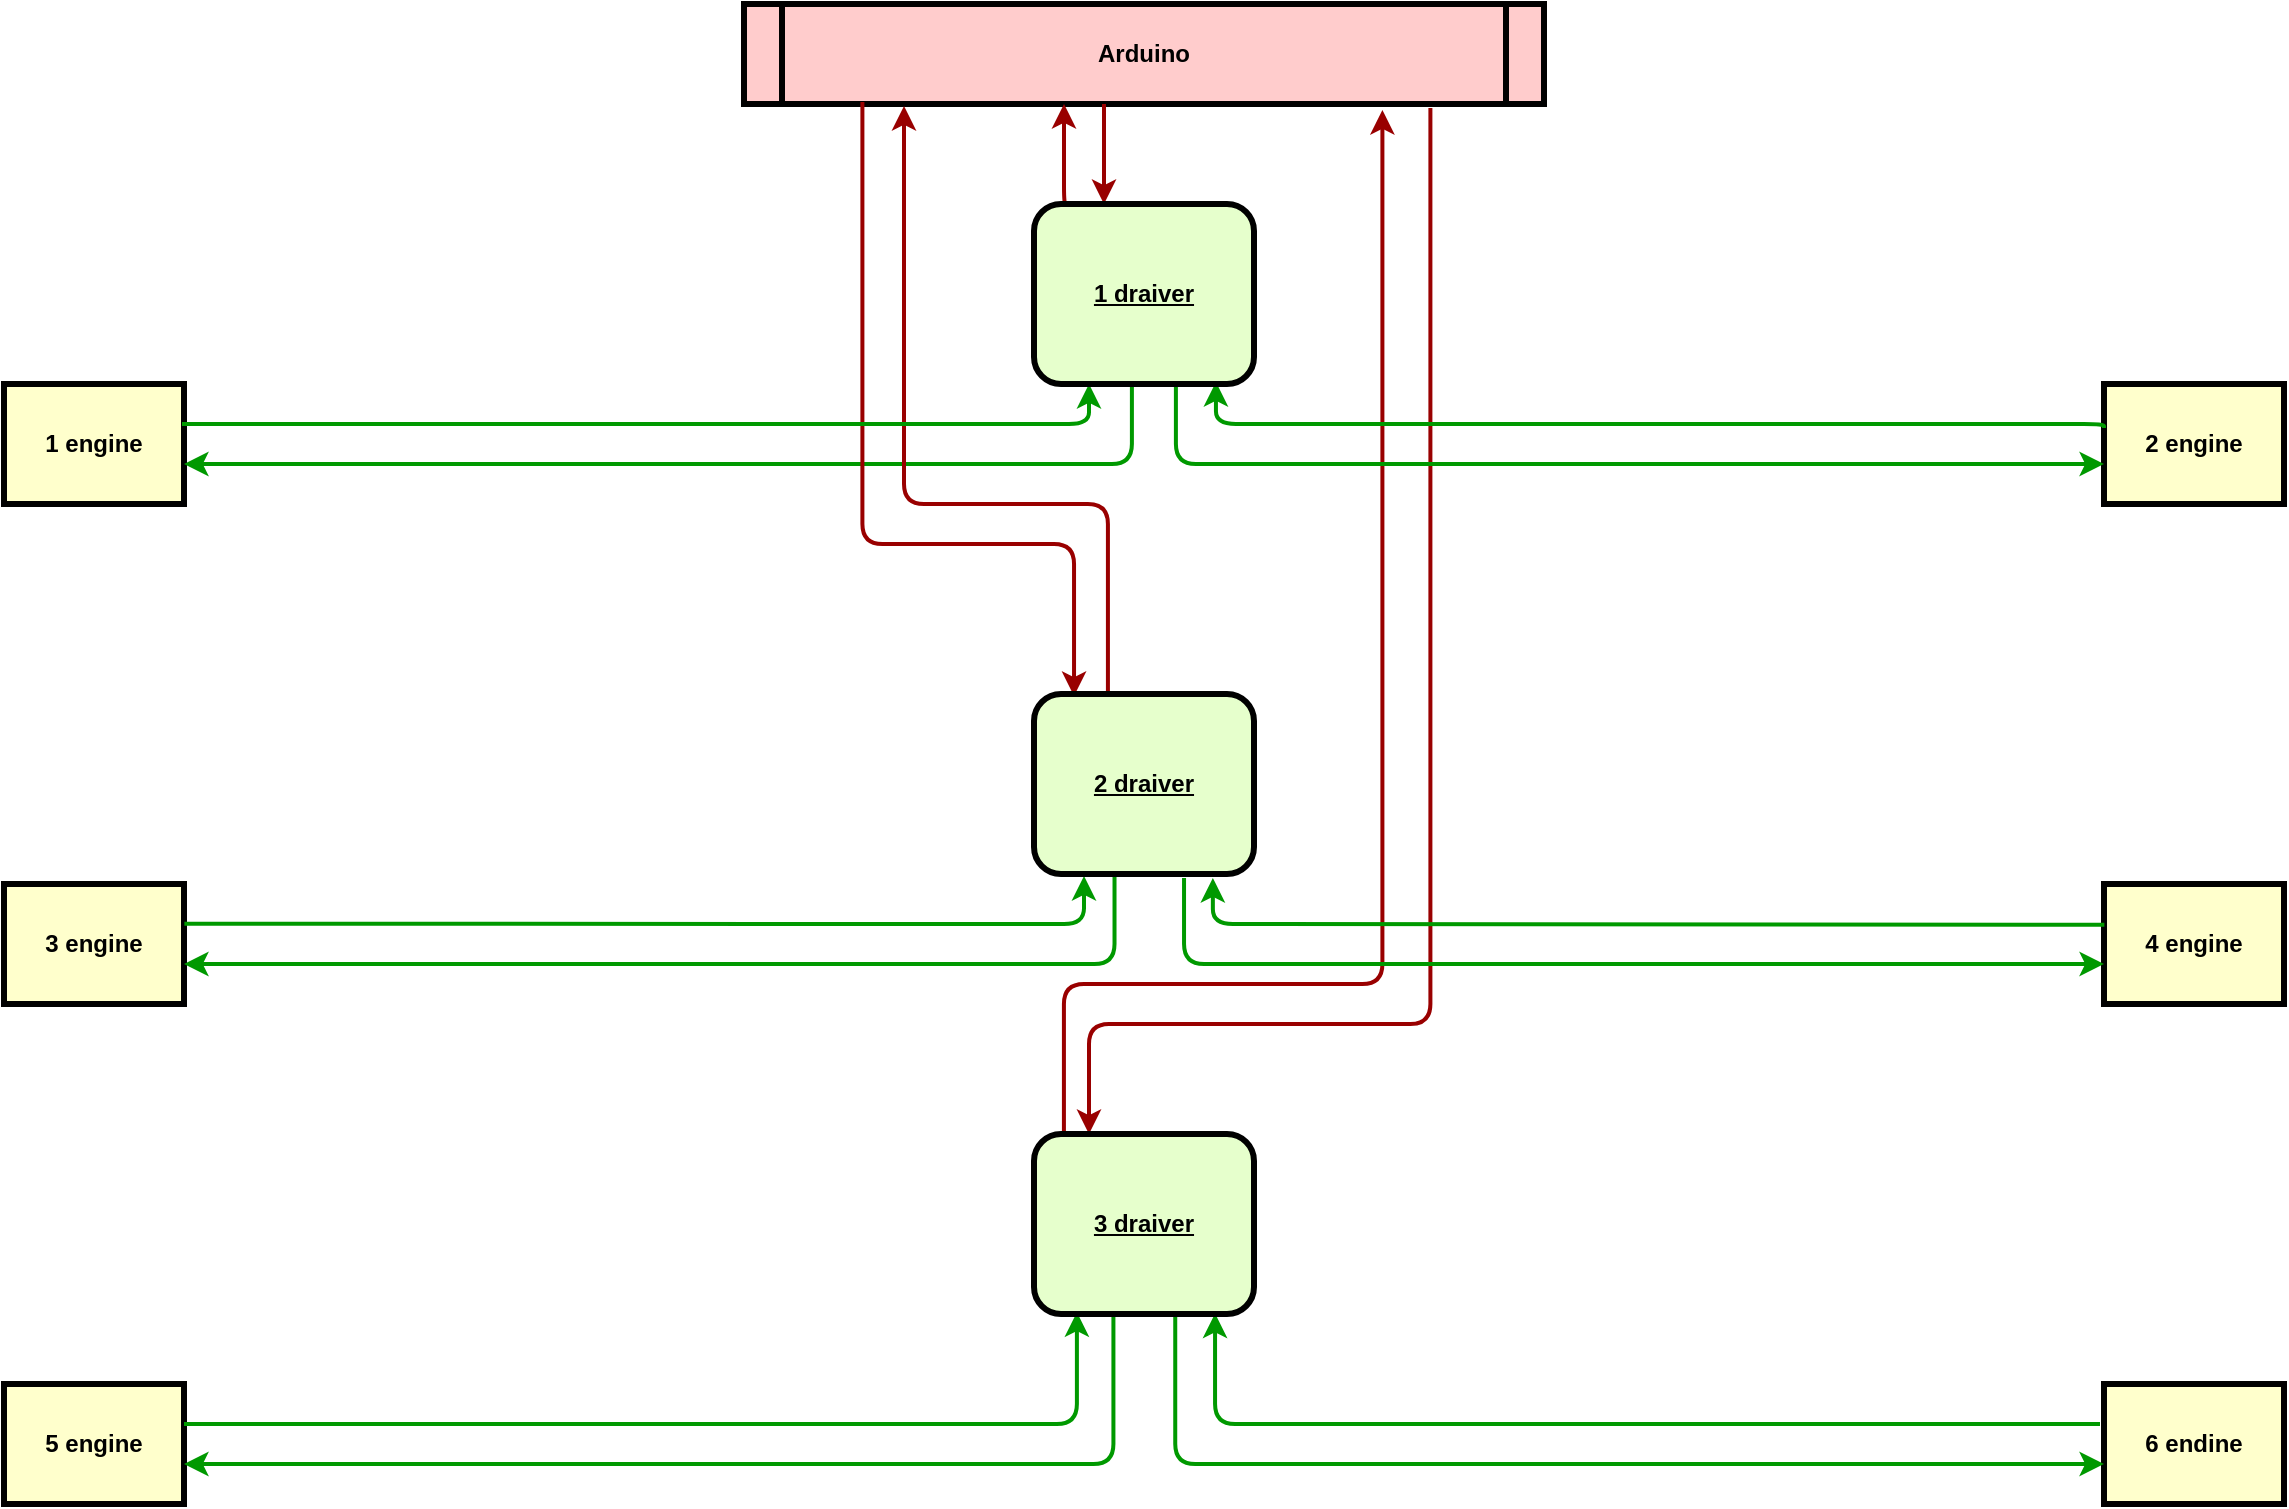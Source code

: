 <mxfile version="14.5.10" type="github">
  <diagram name="Page-1" id="c7558073-3199-34d8-9f00-42111426c3f3">
    <mxGraphModel dx="2011" dy="635" grid="1" gridSize="10" guides="1" tooltips="1" connect="1" arrows="1" fold="1" page="1" pageScale="1" pageWidth="826" pageHeight="1169" background="#ffffff" math="0" shadow="0">
      <root>
        <mxCell id="0" />
        <mxCell id="1" parent="0" />
        <mxCell id="5" value="Arduino" style="shape=process;whiteSpace=wrap;align=center;verticalAlign=middle;size=0.048;fontStyle=1;strokeWidth=3;fillColor=#FFCCCC" parent="1" vertex="1">
          <mxGeometry x="-210.0" y="20" width="400" height="50" as="geometry" />
        </mxCell>
        <mxCell id="13" value="4 engine" style="whiteSpace=wrap;align=center;verticalAlign=middle;fontStyle=1;strokeWidth=3;fillColor=#FFFFCC" parent="1" vertex="1">
          <mxGeometry x="470" y="460" width="90" height="60" as="geometry" />
        </mxCell>
        <mxCell id="14" value="1 engine" style="whiteSpace=wrap;align=center;verticalAlign=middle;fontStyle=1;strokeWidth=3;fillColor=#FFFFCC" parent="1" vertex="1">
          <mxGeometry x="-580" y="210" width="90" height="60" as="geometry" />
        </mxCell>
        <mxCell id="15" value="6 endine" style="whiteSpace=wrap;align=center;verticalAlign=middle;fontStyle=1;strokeWidth=3;fillColor=#FFFFCC" parent="1" vertex="1">
          <mxGeometry x="470.0" y="710" width="90" height="60" as="geometry" />
        </mxCell>
        <mxCell id="76" value="" style="edgeStyle=elbowEdgeStyle;elbow=vertical;strokeColor=#990000;strokeWidth=2;exitX=0.136;exitY=0.022;exitDx=0;exitDy=0;exitPerimeter=0;entryX=0.798;entryY=1.06;entryDx=0;entryDy=0;entryPerimeter=0;" parent="1" source="57dyxb9ZxFRXxYD2dok0-119" target="5" edge="1">
          <mxGeometry width="100" height="100" relative="1" as="geometry">
            <mxPoint x="0.01" y="586.98" as="sourcePoint" />
            <mxPoint x="520" y="480" as="targetPoint" />
            <Array as="points">
              <mxPoint x="60" y="510" />
              <mxPoint x="140" y="530" />
            </Array>
          </mxGeometry>
        </mxCell>
        <mxCell id="77" value="" style="edgeStyle=elbowEdgeStyle;elbow=vertical;strokeColor=#990000;strokeWidth=2;entryX=0.25;entryY=0;entryDx=0;entryDy=0;exitX=0.858;exitY=1.04;exitDx=0;exitDy=0;exitPerimeter=0;" parent="1" source="5" target="57dyxb9ZxFRXxYD2dok0-119" edge="1">
          <mxGeometry width="100" height="100" relative="1" as="geometry">
            <mxPoint x="400" y="590" as="sourcePoint" />
            <mxPoint x="17.5" y="585" as="targetPoint" />
            <Array as="points">
              <mxPoint x="50" y="530" />
              <mxPoint x="60" y="520" />
              <mxPoint x="160" y="540" />
              <mxPoint x="120" y="510" />
              <mxPoint x="110" y="510" />
            </Array>
          </mxGeometry>
        </mxCell>
        <mxCell id="78" value="" style="edgeStyle=elbowEdgeStyle;elbow=vertical;strokeWidth=2;strokeColor=#009900;entryX=0.823;entryY=0.997;entryDx=0;entryDy=0;entryPerimeter=0;" parent="1" target="57dyxb9ZxFRXxYD2dok0-119" edge="1">
          <mxGeometry width="100" height="100" relative="1" as="geometry">
            <mxPoint x="468" y="730" as="sourcePoint" />
            <mxPoint x="45" y="620" as="targetPoint" />
            <Array as="points">
              <mxPoint x="110" y="730" />
            </Array>
          </mxGeometry>
        </mxCell>
        <mxCell id="87" value="" style="edgeStyle=elbowEdgeStyle;elbow=vertical;strokeWidth=2;strokeColor=#009900;exitX=0.445;exitY=1;exitDx=0;exitDy=0;exitPerimeter=0;" parent="1" source="57dyxb9ZxFRXxYD2dok0-117" edge="1">
          <mxGeometry width="100" height="100" relative="1" as="geometry">
            <mxPoint x="-16" y="226" as="sourcePoint" />
            <mxPoint x="-490" y="250" as="targetPoint" />
            <Array as="points">
              <mxPoint x="-300" y="250" />
              <mxPoint x="-490" y="240" />
              <mxPoint x="-350" y="250" />
              <mxPoint x="-250" y="260" />
              <mxPoint x="-230" y="254" />
              <mxPoint x="-370" y="264" />
              <mxPoint x="-290" y="194" />
              <mxPoint x="-400" y="364" />
              <mxPoint x="-500" y="194" />
              <mxPoint x="-340" y="364" />
              <mxPoint x="-360" y="364" />
              <mxPoint x="-360" y="379" />
              <mxPoint x="-440" y="274" />
            </Array>
          </mxGeometry>
        </mxCell>
        <mxCell id="88" value="" style="edgeStyle=elbowEdgeStyle;elbow=vertical;strokeColor=#990000;strokeWidth=2;exitX=0.148;exitY=0.98;exitDx=0;exitDy=0;exitPerimeter=0;entryX=0.182;entryY=0.011;entryDx=0;entryDy=0;entryPerimeter=0;" parent="1" source="5" target="57dyxb9ZxFRXxYD2dok0-118" edge="1">
          <mxGeometry width="100" height="100" relative="1" as="geometry">
            <mxPoint x="50" y="500" as="sourcePoint" />
            <mxPoint x="-37.5" y="365" as="targetPoint" />
            <Array as="points">
              <mxPoint x="-100" y="290" />
              <mxPoint x="-110" y="300" />
            </Array>
          </mxGeometry>
        </mxCell>
        <mxCell id="89" value="" style="edgeStyle=elbowEdgeStyle;elbow=vertical;strokeColor=#990000;strokeWidth=2;entryX=0.2;entryY=1.02;entryDx=0;entryDy=0;entryPerimeter=0;exitX=0.336;exitY=-0.011;exitDx=0;exitDy=0;exitPerimeter=0;" parent="1" source="57dyxb9ZxFRXxYD2dok0-118" target="5" edge="1">
          <mxGeometry width="100" height="100" relative="1" as="geometry">
            <mxPoint x="-10" y="365" as="sourcePoint" />
            <mxPoint x="160.0" y="410" as="targetPoint" />
            <Array as="points">
              <mxPoint x="60" y="270" />
            </Array>
          </mxGeometry>
        </mxCell>
        <mxCell id="92" value="" style="edgeStyle=elbowEdgeStyle;elbow=horizontal;strokeColor=#990000;strokeWidth=2" parent="1" source="5" edge="1">
          <mxGeometry width="100" height="100" relative="1" as="geometry">
            <mxPoint x="30.0" y="500" as="sourcePoint" />
            <mxPoint x="-30" y="120" as="targetPoint" />
            <Array as="points">
              <mxPoint x="-30" y="90" />
              <mxPoint x="-10" y="90" />
              <mxPoint x="20" y="100" />
              <mxPoint x="120" y="100" />
              <mxPoint x="-100" y="210" />
              <mxPoint x="-280" y="110" />
              <mxPoint x="260" y="130" />
              <mxPoint x="250" y="470" />
            </Array>
          </mxGeometry>
        </mxCell>
        <mxCell id="93" value="" style="edgeStyle=elbowEdgeStyle;elbow=horizontal;strokeColor=#990000;strokeWidth=2;exitX=0.155;exitY=0.011;exitDx=0;exitDy=0;exitPerimeter=0;" parent="1" source="57dyxb9ZxFRXxYD2dok0-117" target="5" edge="1">
          <mxGeometry width="100" height="100" relative="1" as="geometry">
            <mxPoint x="-20" y="120" as="sourcePoint" />
            <mxPoint x="140" y="410" as="targetPoint" />
            <Array as="points">
              <mxPoint x="-50" y="100" />
              <mxPoint x="-20" y="100" />
              <mxPoint x="-30" y="100" />
              <mxPoint x="45" y="120" />
              <mxPoint x="-130" y="200" />
              <mxPoint x="-140" y="110" />
              <mxPoint x="280" y="130" />
              <mxPoint x="230" y="470" />
            </Array>
          </mxGeometry>
        </mxCell>
        <mxCell id="57dyxb9ZxFRXxYD2dok0-96" style="edgeStyle=orthogonalEdgeStyle;rounded=0;orthogonalLoop=1;jettySize=auto;html=1;exitX=0.5;exitY=1;exitDx=0;exitDy=0;" edge="1" parent="1">
          <mxGeometry relative="1" as="geometry">
            <mxPoint x="-10" y="675" as="sourcePoint" />
            <mxPoint x="-10" y="675" as="targetPoint" />
          </mxGeometry>
        </mxCell>
        <mxCell id="57dyxb9ZxFRXxYD2dok0-100" value="2 engine" style="whiteSpace=wrap;align=center;verticalAlign=middle;fontStyle=1;strokeWidth=3;fillColor=#FFFFCC" vertex="1" parent="1">
          <mxGeometry x="470" y="210" width="90" height="60" as="geometry" />
        </mxCell>
        <mxCell id="57dyxb9ZxFRXxYD2dok0-101" value="" style="edgeStyle=elbowEdgeStyle;elbow=vertical;strokeWidth=2;strokeColor=#009900;entryX=0.25;entryY=1;entryDx=0;entryDy=0;" edge="1" parent="1" target="57dyxb9ZxFRXxYD2dok0-117">
          <mxGeometry width="100" height="100" relative="1" as="geometry">
            <mxPoint x="-491" y="230" as="sourcePoint" />
            <mxPoint x="-22" y="211" as="targetPoint" />
            <Array as="points">
              <mxPoint x="-420" y="230" />
              <mxPoint x="-260" y="240" />
              <mxPoint x="-250" y="260" />
              <mxPoint x="-240" y="270" />
              <mxPoint x="-350" y="337" />
              <mxPoint x="-400" y="170" />
              <mxPoint x="-320" y="200" />
              <mxPoint x="-270" y="270" />
              <mxPoint x="-300" y="110" />
              <mxPoint x="-310" y="110" />
              <mxPoint x="-360" y="110" />
              <mxPoint x="-470" y="180" />
              <mxPoint x="-340" y="343" />
              <mxPoint x="-340" y="300" />
            </Array>
          </mxGeometry>
        </mxCell>
        <mxCell id="57dyxb9ZxFRXxYD2dok0-102" value="3 engine" style="whiteSpace=wrap;align=center;verticalAlign=middle;fontStyle=1;strokeWidth=3;fillColor=#FFFFCC" vertex="1" parent="1">
          <mxGeometry x="-580" y="460" width="90" height="60" as="geometry" />
        </mxCell>
        <mxCell id="57dyxb9ZxFRXxYD2dok0-103" value="5 engine" style="whiteSpace=wrap;align=center;verticalAlign=middle;fontStyle=1;strokeWidth=3;fillColor=#FFFFCC" vertex="1" parent="1">
          <mxGeometry x="-580" y="710" width="90" height="60" as="geometry" />
        </mxCell>
        <mxCell id="57dyxb9ZxFRXxYD2dok0-108" value="" style="edgeStyle=elbowEdgeStyle;elbow=vertical;strokeWidth=2;strokeColor=#009900;exitX=0.645;exitY=0.989;exitDx=0;exitDy=0;exitPerimeter=0;" edge="1" parent="1" source="57dyxb9ZxFRXxYD2dok0-117">
          <mxGeometry width="100" height="100" relative="1" as="geometry">
            <mxPoint x="45" y="180" as="sourcePoint" />
            <mxPoint x="470" y="250" as="targetPoint" />
            <Array as="points">
              <mxPoint x="260" y="250" />
              <mxPoint x="280" y="260" />
              <mxPoint x="260" y="240" />
              <mxPoint x="240" y="255" />
              <mxPoint x="90" y="180" />
              <mxPoint x="255" y="150" />
              <mxPoint x="185" y="337" />
              <mxPoint x="135" y="170" />
              <mxPoint x="215" y="200" />
              <mxPoint x="265" y="270" />
              <mxPoint x="235" y="110" />
              <mxPoint x="225" y="110" />
              <mxPoint x="175" y="110" />
              <mxPoint x="65" y="180" />
              <mxPoint x="195" y="343" />
              <mxPoint x="195" y="300" />
            </Array>
          </mxGeometry>
        </mxCell>
        <mxCell id="57dyxb9ZxFRXxYD2dok0-109" value="" style="edgeStyle=elbowEdgeStyle;elbow=vertical;strokeWidth=2;strokeColor=#009900;exitX=0;exitY=0.367;exitDx=0;exitDy=0;entryX=0.827;entryY=0.989;entryDx=0;entryDy=0;entryPerimeter=0;exitPerimeter=0;" edge="1" parent="1" source="57dyxb9ZxFRXxYD2dok0-100" target="57dyxb9ZxFRXxYD2dok0-117">
          <mxGeometry width="100" height="100" relative="1" as="geometry">
            <mxPoint x="470" y="150" as="sourcePoint" />
            <mxPoint x="45" y="150" as="targetPoint" />
            <Array as="points">
              <mxPoint x="380" y="230" />
              <mxPoint x="240" y="240" />
              <mxPoint x="135" y="320" />
              <mxPoint x="35" y="150" />
              <mxPoint x="195" y="320" />
              <mxPoint x="175" y="320" />
              <mxPoint x="175" y="335" />
              <mxPoint x="95" y="230" />
            </Array>
          </mxGeometry>
        </mxCell>
        <mxCell id="57dyxb9ZxFRXxYD2dok0-110" value="" style="edgeStyle=elbowEdgeStyle;elbow=vertical;strokeWidth=2;strokeColor=#009900;exitX=0.002;exitY=0.34;exitDx=0;exitDy=0;exitPerimeter=0;entryX=0.813;entryY=1.022;entryDx=0;entryDy=0;entryPerimeter=0;" edge="1" parent="1" source="13" target="57dyxb9ZxFRXxYD2dok0-118">
          <mxGeometry width="100" height="100" relative="1" as="geometry">
            <mxPoint x="470" y="400" as="sourcePoint" />
            <mxPoint x="26" y="450" as="targetPoint" />
            <Array as="points">
              <mxPoint x="300" y="480" />
              <mxPoint x="270" y="484" />
              <mxPoint x="245" y="400" />
              <mxPoint x="135" y="570" />
              <mxPoint x="35" y="400" />
              <mxPoint x="195" y="570" />
              <mxPoint x="175" y="570" />
              <mxPoint x="175" y="585" />
              <mxPoint x="95" y="480" />
            </Array>
          </mxGeometry>
        </mxCell>
        <mxCell id="57dyxb9ZxFRXxYD2dok0-111" value="" style="edgeStyle=elbowEdgeStyle;elbow=vertical;strokeWidth=2;strokeColor=#009900;exitX=0.366;exitY=1.01;exitDx=0;exitDy=0;exitPerimeter=0;" edge="1" parent="1" source="57dyxb9ZxFRXxYD2dok0-118" target="57dyxb9ZxFRXxYD2dok0-102">
          <mxGeometry width="100" height="100" relative="1" as="geometry">
            <mxPoint x="-10" y="450" as="sourcePoint" />
            <mxPoint x="-480" y="570" as="targetPoint" />
            <Array as="points">
              <mxPoint x="-250" y="500" />
              <mxPoint x="-280" y="500" />
              <mxPoint x="-290" y="420" />
              <mxPoint x="-400" y="590" />
              <mxPoint x="-500" y="420" />
              <mxPoint x="-340" y="590" />
              <mxPoint x="-360" y="590" />
              <mxPoint x="-360" y="605" />
              <mxPoint x="-440" y="500" />
            </Array>
          </mxGeometry>
        </mxCell>
        <mxCell id="57dyxb9ZxFRXxYD2dok0-112" value="" style="edgeStyle=elbowEdgeStyle;elbow=vertical;strokeWidth=2;strokeColor=#009900;exitX=0.361;exitY=0.997;exitDx=0;exitDy=0;exitPerimeter=0;" edge="1" parent="1" source="57dyxb9ZxFRXxYD2dok0-119">
          <mxGeometry width="100" height="100" relative="1" as="geometry">
            <mxPoint x="-65" y="750" as="sourcePoint" />
            <mxPoint x="-490" y="750" as="targetPoint" />
            <Array as="points">
              <mxPoint x="-290" y="750" />
              <mxPoint x="-400" y="920" />
              <mxPoint x="-500" y="750" />
              <mxPoint x="-340" y="920" />
              <mxPoint x="-360" y="920" />
              <mxPoint x="-360" y="935" />
              <mxPoint x="-440" y="830" />
            </Array>
          </mxGeometry>
        </mxCell>
        <mxCell id="57dyxb9ZxFRXxYD2dok0-113" value="" style="edgeStyle=elbowEdgeStyle;elbow=vertical;strokeWidth=2;strokeColor=#009900;exitX=0.682;exitY=1.022;exitDx=0;exitDy=0;exitPerimeter=0;" edge="1" parent="1" source="57dyxb9ZxFRXxYD2dok0-118">
          <mxGeometry width="100" height="100" relative="1" as="geometry">
            <mxPoint x="45" y="420" as="sourcePoint" />
            <mxPoint x="470" y="500" as="targetPoint" />
            <Array as="points">
              <mxPoint x="180" y="500" />
              <mxPoint x="260" y="505" />
              <mxPoint x="90" y="420" />
              <mxPoint x="255" y="390" />
              <mxPoint x="185" y="577" />
              <mxPoint x="135" y="410" />
              <mxPoint x="215" y="440" />
              <mxPoint x="265" y="510" />
              <mxPoint x="235" y="350" />
              <mxPoint x="225" y="350" />
              <mxPoint x="175" y="350" />
              <mxPoint x="65" y="420" />
              <mxPoint x="195" y="583" />
              <mxPoint x="195" y="540" />
            </Array>
          </mxGeometry>
        </mxCell>
        <mxCell id="57dyxb9ZxFRXxYD2dok0-114" value="" style="edgeStyle=elbowEdgeStyle;elbow=vertical;strokeWidth=2;strokeColor=#009900;exitX=1.002;exitY=0.331;exitDx=0;exitDy=0;exitPerimeter=0;" edge="1" parent="1" source="57dyxb9ZxFRXxYD2dok0-102">
          <mxGeometry width="100" height="100" relative="1" as="geometry">
            <mxPoint x="-490" y="400" as="sourcePoint" />
            <mxPoint x="-40" y="456" as="targetPoint" />
            <Array as="points">
              <mxPoint x="-310" y="480" />
              <mxPoint x="-445" y="400" />
              <mxPoint x="-280" y="370" />
              <mxPoint x="-350" y="557" />
              <mxPoint x="-400" y="390" />
              <mxPoint x="-320" y="420" />
              <mxPoint x="-270" y="490" />
              <mxPoint x="-300" y="330" />
              <mxPoint x="-310" y="330" />
              <mxPoint x="-360" y="330" />
              <mxPoint x="-470" y="400" />
              <mxPoint x="-340" y="563" />
              <mxPoint x="-340" y="520" />
            </Array>
          </mxGeometry>
        </mxCell>
        <mxCell id="57dyxb9ZxFRXxYD2dok0-115" value="" style="edgeStyle=elbowEdgeStyle;elbow=vertical;strokeWidth=2;strokeColor=#009900;exitX=0.642;exitY=1.003;exitDx=0;exitDy=0;exitPerimeter=0;" edge="1" parent="1" source="57dyxb9ZxFRXxYD2dok0-119">
          <mxGeometry width="100" height="100" relative="1" as="geometry">
            <mxPoint x="10" y="680" as="sourcePoint" />
            <mxPoint x="470" y="750" as="targetPoint" />
            <Array as="points">
              <mxPoint x="240" y="750" />
              <mxPoint x="90" y="650" />
              <mxPoint x="255" y="620" />
              <mxPoint x="185" y="807" />
              <mxPoint x="135" y="640" />
              <mxPoint x="215" y="670" />
              <mxPoint x="265" y="740" />
              <mxPoint x="235" y="580" />
              <mxPoint x="225" y="580" />
              <mxPoint x="175" y="580" />
              <mxPoint x="65" y="650" />
              <mxPoint x="195" y="813" />
              <mxPoint x="195" y="770" />
            </Array>
          </mxGeometry>
        </mxCell>
        <mxCell id="57dyxb9ZxFRXxYD2dok0-116" value="" style="edgeStyle=elbowEdgeStyle;elbow=vertical;strokeWidth=2;strokeColor=#009900;entryX=0.195;entryY=0.99;entryDx=0;entryDy=0;entryPerimeter=0;" edge="1" parent="1" target="57dyxb9ZxFRXxYD2dok0-119">
          <mxGeometry width="100" height="100" relative="1" as="geometry">
            <mxPoint x="-490" y="730" as="sourcePoint" />
            <mxPoint x="-65" y="620" as="targetPoint" />
            <Array as="points">
              <mxPoint x="-230" y="730" />
              <mxPoint x="-280" y="590" />
              <mxPoint x="-350" y="777" />
              <mxPoint x="-400" y="610" />
              <mxPoint x="-320" y="640" />
              <mxPoint x="-270" y="710" />
              <mxPoint x="-300" y="550" />
              <mxPoint x="-310" y="550" />
              <mxPoint x="-360" y="550" />
              <mxPoint x="-470" y="620" />
              <mxPoint x="-340" y="783" />
              <mxPoint x="-340" y="740" />
            </Array>
          </mxGeometry>
        </mxCell>
        <mxCell id="57dyxb9ZxFRXxYD2dok0-117" value="1 draiver" style="rounded=1;whiteSpace=wrap;html=1;strokeWidth=3;fillColor=#E6FFCC;fontStyle=5" vertex="1" parent="1">
          <mxGeometry x="-65" y="120" width="110" height="90" as="geometry" />
        </mxCell>
        <mxCell id="57dyxb9ZxFRXxYD2dok0-118" value="2 draiver" style="rounded=1;whiteSpace=wrap;html=1;strokeWidth=3;fillColor=#E6FFCC;fontStyle=5" vertex="1" parent="1">
          <mxGeometry x="-65" y="365" width="110" height="90" as="geometry" />
        </mxCell>
        <mxCell id="57dyxb9ZxFRXxYD2dok0-119" value="3 draiver" style="rounded=1;whiteSpace=wrap;html=1;strokeWidth=3;fillColor=#E6FFCC;fontStyle=5" vertex="1" parent="1">
          <mxGeometry x="-65" y="585" width="110" height="90" as="geometry" />
        </mxCell>
      </root>
    </mxGraphModel>
  </diagram>
</mxfile>
